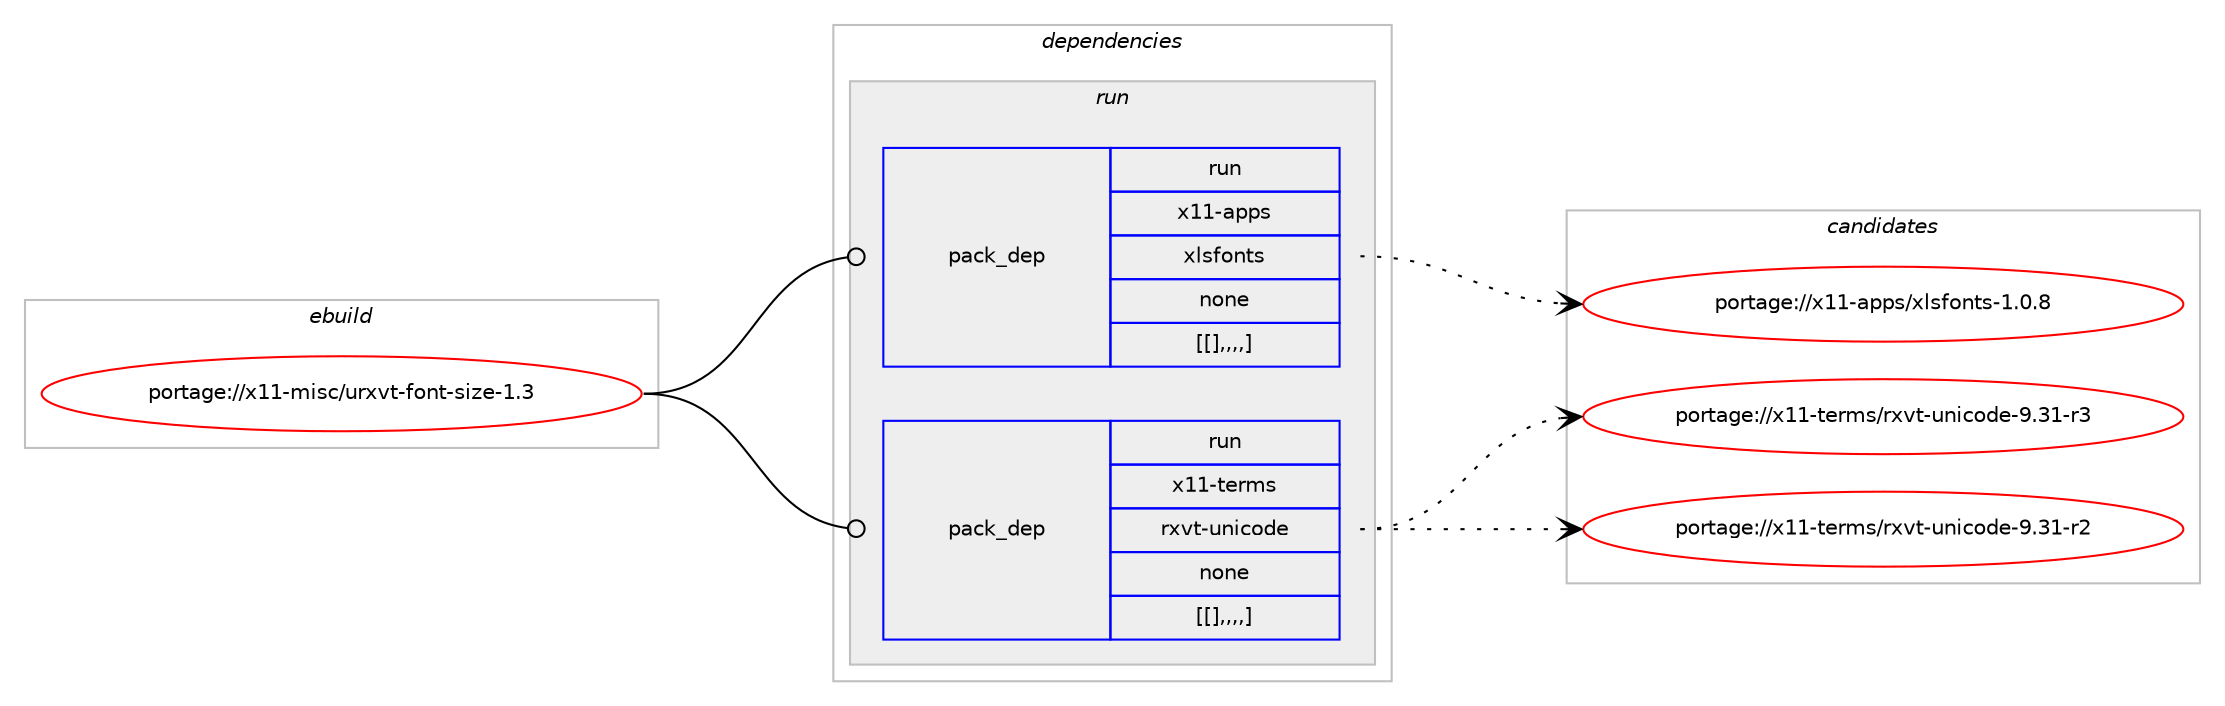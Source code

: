 digraph prolog {

# *************
# Graph options
# *************

newrank=true;
concentrate=true;
compound=true;
graph [rankdir=LR,fontname=Helvetica,fontsize=10,ranksep=1.5];#, ranksep=2.5, nodesep=0.2];
edge  [arrowhead=vee];
node  [fontname=Helvetica,fontsize=10];

# **********
# The ebuild
# **********

subgraph cluster_leftcol {
color=gray;
label=<<i>ebuild</i>>;
id [label="portage://x11-misc/urxvt-font-size-1.3", color=red, width=4, href="../x11-misc/urxvt-font-size-1.3.svg"];
}

# ****************
# The dependencies
# ****************

subgraph cluster_midcol {
color=gray;
label=<<i>dependencies</i>>;
subgraph cluster_compile {
fillcolor="#eeeeee";
style=filled;
label=<<i>compile</i>>;
}
subgraph cluster_compileandrun {
fillcolor="#eeeeee";
style=filled;
label=<<i>compile and run</i>>;
}
subgraph cluster_run {
fillcolor="#eeeeee";
style=filled;
label=<<i>run</i>>;
subgraph pack1983 {
dependency2475 [label=<<TABLE BORDER="0" CELLBORDER="1" CELLSPACING="0" CELLPADDING="4" WIDTH="220"><TR><TD ROWSPAN="6" CELLPADDING="30">pack_dep</TD></TR><TR><TD WIDTH="110">run</TD></TR><TR><TD>x11-apps</TD></TR><TR><TD>xlsfonts</TD></TR><TR><TD>none</TD></TR><TR><TD>[[],,,,]</TD></TR></TABLE>>, shape=none, color=blue];
}
id:e -> dependency2475:w [weight=20,style="solid",arrowhead="odot"];
subgraph pack1985 {
dependency2477 [label=<<TABLE BORDER="0" CELLBORDER="1" CELLSPACING="0" CELLPADDING="4" WIDTH="220"><TR><TD ROWSPAN="6" CELLPADDING="30">pack_dep</TD></TR><TR><TD WIDTH="110">run</TD></TR><TR><TD>x11-terms</TD></TR><TR><TD>rxvt-unicode</TD></TR><TR><TD>none</TD></TR><TR><TD>[[],,,,]</TD></TR></TABLE>>, shape=none, color=blue];
}
id:e -> dependency2477:w [weight=20,style="solid",arrowhead="odot"];
}
}

# **************
# The candidates
# **************

subgraph cluster_choices {
rank=same;
color=gray;
label=<<i>candidates</i>>;

subgraph choice1943 {
color=black;
nodesep=1;
choice1204949459711211211547120108115102111110116115454946484656 [label="portage://x11-apps/xlsfonts-1.0.8", color=red, width=4,href="../x11-apps/xlsfonts-1.0.8.svg"];
dependency2475:e -> choice1204949459711211211547120108115102111110116115454946484656:w [style=dotted,weight="100"];
}
subgraph choice1946 {
color=black;
nodesep=1;
choice12049494511610111410911547114120118116451171101059911110010145574651494511451 [label="portage://x11-terms/rxvt-unicode-9.31-r3", color=red, width=4,href="../x11-terms/rxvt-unicode-9.31-r3.svg"];
choice12049494511610111410911547114120118116451171101059911110010145574651494511450 [label="portage://x11-terms/rxvt-unicode-9.31-r2", color=red, width=4,href="../x11-terms/rxvt-unicode-9.31-r2.svg"];
dependency2477:e -> choice12049494511610111410911547114120118116451171101059911110010145574651494511451:w [style=dotted,weight="100"];
dependency2477:e -> choice12049494511610111410911547114120118116451171101059911110010145574651494511450:w [style=dotted,weight="100"];
}
}

}
